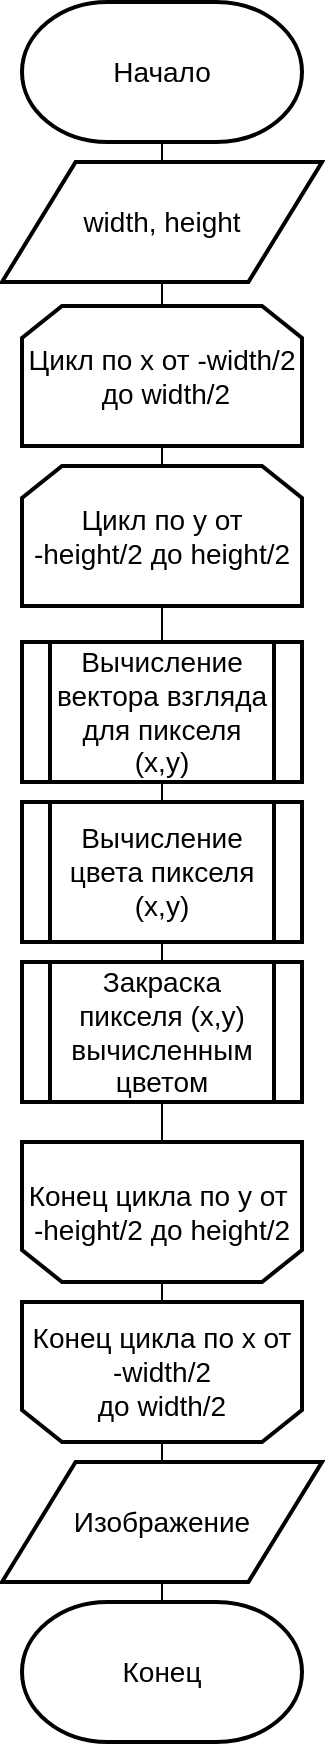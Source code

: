 <mxfile version="13.9.9" type="device"><diagram id="C5RBs43oDa-KdzZeNtuy" name="Page-1"><mxGraphModel dx="952" dy="1813" grid="1" gridSize="10" guides="1" tooltips="1" connect="1" arrows="1" fold="1" page="1" pageScale="1" pageWidth="827" pageHeight="1169" math="0" shadow="0"><root><mxCell id="WIyWlLk6GJQsqaUBKTNV-0"/><mxCell id="WIyWlLk6GJQsqaUBKTNV-1" parent="WIyWlLk6GJQsqaUBKTNV-0"/><mxCell id="WdZP0otw79XUUpHIpCqY-11" value="Конец" style="strokeWidth=2;html=1;shape=mxgraph.flowchart.terminator;whiteSpace=wrap;fontSize=14;" parent="WIyWlLk6GJQsqaUBKTNV-1" vertex="1"><mxGeometry x="810" y="700" width="140" height="70" as="geometry"/></mxCell><mxCell id="_blK2kj-LV2LUoSYWWXs-0" style="edgeStyle=orthogonalEdgeStyle;rounded=0;orthogonalLoop=1;jettySize=auto;html=1;exitX=0.5;exitY=1;exitDx=0;exitDy=0;entryX=0.5;entryY=0;entryDx=0;entryDy=0;entryPerimeter=0;endArrow=none;endFill=0;" parent="WIyWlLk6GJQsqaUBKTNV-1" edge="1"><mxGeometry relative="1" as="geometry"><mxPoint x="880" y="42" as="sourcePoint"/><mxPoint x="880" y="52" as="targetPoint"/></mxGeometry></mxCell><mxCell id="v3ybqck1L2GWEr6_HVIk-3" style="edgeStyle=orthogonalEdgeStyle;rounded=0;orthogonalLoop=1;jettySize=auto;html=1;exitX=0.5;exitY=1;exitDx=0;exitDy=0;exitPerimeter=0;endArrow=none;endFill=0;" parent="WIyWlLk6GJQsqaUBKTNV-1" source="_blK2kj-LV2LUoSYWWXs-2" target="WdZP0otw79XUUpHIpCqY-11" edge="1"><mxGeometry relative="1" as="geometry"/></mxCell><mxCell id="_blK2kj-LV2LUoSYWWXs-2" value="&lt;font style=&quot;font-size: 14px&quot;&gt;Начало&lt;/font&gt;" style="strokeWidth=2;html=1;shape=mxgraph.flowchart.terminator;whiteSpace=wrap;fontSize=14;fontFamily=Helvetica;" parent="WIyWlLk6GJQsqaUBKTNV-1" vertex="1"><mxGeometry x="810" y="-100" width="140" height="70" as="geometry"/></mxCell><mxCell id="_blK2kj-LV2LUoSYWWXs-3" style="edgeStyle=orthogonalEdgeStyle;rounded=0;orthogonalLoop=1;jettySize=auto;html=1;exitX=0.5;exitY=1;exitDx=0;exitDy=0;entryX=0.5;entryY=0;entryDx=0;entryDy=0;endArrow=none;endFill=0;" parent="WIyWlLk6GJQsqaUBKTNV-1" edge="1"><mxGeometry relative="1" as="geometry"><mxPoint x="880" y="50" as="targetPoint"/><mxPoint x="880" y="40" as="sourcePoint"/></mxGeometry></mxCell><mxCell id="_blK2kj-LV2LUoSYWWXs-10" style="edgeStyle=orthogonalEdgeStyle;rounded=0;orthogonalLoop=1;jettySize=auto;html=1;exitX=0.5;exitY=1;exitDx=0;exitDy=0;exitPerimeter=0;entryX=0.5;entryY=0;entryDx=0;entryDy=0;endArrow=none;endFill=0;entryPerimeter=0;" parent="WIyWlLk6GJQsqaUBKTNV-1" edge="1"><mxGeometry relative="1" as="geometry"><mxPoint x="880" y="132" as="targetPoint"/><mxPoint x="880" y="122" as="sourcePoint"/></mxGeometry></mxCell><mxCell id="_blK2kj-LV2LUoSYWWXs-17" style="edgeStyle=orthogonalEdgeStyle;rounded=0;orthogonalLoop=1;jettySize=auto;html=1;exitX=0.5;exitY=1;exitDx=0;exitDy=0;exitPerimeter=0;entryX=0.5;entryY=1;entryDx=0;entryDy=0;endArrow=none;endFill=0;" parent="WIyWlLk6GJQsqaUBKTNV-1" source="KI6t1zhLUABQhlnHe4h6-3" edge="1"><mxGeometry relative="1" as="geometry"><mxPoint x="880" y="560" as="sourcePoint"/><mxPoint x="880" y="470" as="targetPoint"/></mxGeometry></mxCell><mxCell id="KI6t1zhLUABQhlnHe4h6-0" value="&lt;span style=&quot;font-size: 14px&quot;&gt;Цикл по x от -&lt;/span&gt;&lt;span style=&quot;font-size: 14px&quot;&gt;width/2&lt;/span&gt;&lt;span style=&quot;font-size: 14px&quot;&gt;&lt;br&gt;&amp;nbsp;до&amp;nbsp;&lt;/span&gt;&lt;span style=&quot;font-size: 14px&quot;&gt;width/2&lt;/span&gt;" style="shape=loopLimit;whiteSpace=wrap;html=1;strokeWidth=2;" parent="WIyWlLk6GJQsqaUBKTNV-1" vertex="1"><mxGeometry x="810" y="52" width="140" height="70" as="geometry"/></mxCell><mxCell id="0zO_q9Z6jGt5ZVwD8wrc-1" style="edgeStyle=orthogonalEdgeStyle;rounded=0;orthogonalLoop=1;jettySize=auto;html=1;exitX=0.5;exitY=1;exitDx=0;exitDy=0;entryX=0.5;entryY=0;entryDx=0;entryDy=0;endArrow=none;endFill=0;" parent="WIyWlLk6GJQsqaUBKTNV-1" source="KI6t1zhLUABQhlnHe4h6-2" target="0zO_q9Z6jGt5ZVwD8wrc-0" edge="1"><mxGeometry relative="1" as="geometry"/></mxCell><mxCell id="KI6t1zhLUABQhlnHe4h6-2" value="&lt;span style=&quot;font-size: 14px&quot;&gt;Цикл по y от &lt;br&gt;-height/2 до&amp;nbsp;&lt;/span&gt;&lt;span style=&quot;font-size: 14px&quot;&gt;height/2&lt;/span&gt;" style="shape=loopLimit;whiteSpace=wrap;html=1;strokeWidth=2;" parent="WIyWlLk6GJQsqaUBKTNV-1" vertex="1"><mxGeometry x="810" y="132" width="140" height="70" as="geometry"/></mxCell><mxCell id="0zO_q9Z6jGt5ZVwD8wrc-4" style="edgeStyle=orthogonalEdgeStyle;rounded=0;orthogonalLoop=1;jettySize=auto;html=1;exitX=0.5;exitY=1;exitDx=0;exitDy=0;entryX=0.5;entryY=0;entryDx=0;entryDy=0;endArrow=none;endFill=0;" parent="WIyWlLk6GJQsqaUBKTNV-1" source="0zO_q9Z6jGt5ZVwD8wrc-0" target="0zO_q9Z6jGt5ZVwD8wrc-2" edge="1"><mxGeometry relative="1" as="geometry"/></mxCell><mxCell id="0zO_q9Z6jGt5ZVwD8wrc-0" value="Вычисление цвета пикселя (x,y)" style="shape=process;whiteSpace=wrap;html=1;backgroundOutline=1;strokeWidth=2;fontSize=14;" parent="WIyWlLk6GJQsqaUBKTNV-1" vertex="1"><mxGeometry x="810" y="300" width="140" height="70" as="geometry"/></mxCell><mxCell id="0zO_q9Z6jGt5ZVwD8wrc-2" value="Закраска пикселя (x,y) вычисленным цветом" style="shape=process;whiteSpace=wrap;html=1;backgroundOutline=1;strokeWidth=2;fontSize=14;" parent="WIyWlLk6GJQsqaUBKTNV-1" vertex="1"><mxGeometry x="810" y="380" width="140" height="70" as="geometry"/></mxCell><mxCell id="0zO_q9Z6jGt5ZVwD8wrc-5" value="Вычисление вектора взгляда для пикселя (x,y)" style="shape=process;whiteSpace=wrap;html=1;backgroundOutline=1;strokeWidth=2;fontSize=14;" parent="WIyWlLk6GJQsqaUBKTNV-1" vertex="1"><mxGeometry x="810" y="220" width="140" height="70" as="geometry"/></mxCell><mxCell id="KI6t1zhLUABQhlnHe4h6-3" value="&lt;span style=&quot;font-size: 14px&quot;&gt;Конец цикла&amp;nbsp;&lt;/span&gt;&lt;span style=&quot;font-size: 14px&quot;&gt;по y от&amp;nbsp;&lt;br&gt;-height/2 до&amp;nbsp;&lt;/span&gt;&lt;span style=&quot;font-size: 14px&quot;&gt;height/2&lt;/span&gt;" style="shape=loopLimit;whiteSpace=wrap;html=1;strokeWidth=2;direction=west;" parent="WIyWlLk6GJQsqaUBKTNV-1" vertex="1"><mxGeometry x="810" y="470" width="140" height="70" as="geometry"/></mxCell><mxCell id="KI6t1zhLUABQhlnHe4h6-6" value="&lt;span style=&quot;font-size: 14px&quot;&gt;Конец цикла&amp;nbsp;&lt;/span&gt;&lt;span style=&quot;font-size: 14px&quot;&gt;по x от &lt;br&gt;-&lt;/span&gt;&lt;span style=&quot;font-size: 14px&quot;&gt;width/2&lt;/span&gt;&lt;span style=&quot;font-size: 14px&quot;&gt;&lt;br&gt;&amp;nbsp;до&amp;nbsp;&lt;/span&gt;&lt;span style=&quot;font-size: 14px&quot;&gt;width/2&lt;/span&gt;&lt;span style=&quot;font-size: 14px&quot;&gt;&amp;nbsp;&lt;/span&gt;" style="shape=loopLimit;whiteSpace=wrap;html=1;strokeWidth=2;direction=west;" parent="WIyWlLk6GJQsqaUBKTNV-1" vertex="1"><mxGeometry x="810" y="550" width="140" height="70" as="geometry"/></mxCell><mxCell id="v3ybqck1L2GWEr6_HVIk-0" value="&lt;font style=&quot;font-size: 14px&quot;&gt;width, height&lt;br&gt;&lt;/font&gt;" style="shape=parallelogram;html=1;strokeWidth=2;perimeter=parallelogramPerimeter;whiteSpace=wrap;rounded=0;arcSize=12;size=0.23;fontSize=13;" parent="WIyWlLk6GJQsqaUBKTNV-1" vertex="1"><mxGeometry x="800" y="-20" width="160" height="60" as="geometry"/></mxCell><mxCell id="v3ybqck1L2GWEr6_HVIk-1" value="&lt;font style=&quot;font-size: 14px&quot;&gt;Изображение&lt;br&gt;&lt;/font&gt;" style="shape=parallelogram;html=1;strokeWidth=2;perimeter=parallelogramPerimeter;whiteSpace=wrap;rounded=0;arcSize=12;size=0.23;fontSize=13;" parent="WIyWlLk6GJQsqaUBKTNV-1" vertex="1"><mxGeometry x="800" y="630" width="160" height="60" as="geometry"/></mxCell><mxCell id="v3ybqck1L2GWEr6_HVIk-2" style="edgeStyle=orthogonalEdgeStyle;rounded=0;orthogonalLoop=1;jettySize=auto;html=1;exitX=0.5;exitY=0;exitDx=0;exitDy=0;entryX=0.5;entryY=1;entryDx=0;entryDy=0;endArrow=none;endFill=0;exitPerimeter=0;entryPerimeter=0;" parent="WIyWlLk6GJQsqaUBKTNV-1" source="WdZP0otw79XUUpHIpCqY-11" target="v3ybqck1L2GWEr6_HVIk-1" edge="1"><mxGeometry relative="1" as="geometry"><mxPoint x="880" y="710" as="sourcePoint"/><mxPoint x="880" y="-30" as="targetPoint"/></mxGeometry></mxCell></root></mxGraphModel></diagram></mxfile>